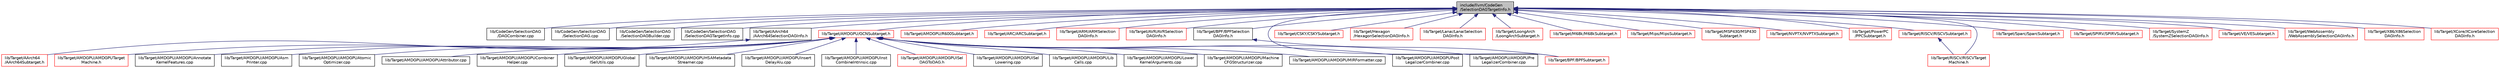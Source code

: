 digraph "include/llvm/CodeGen/SelectionDAGTargetInfo.h"
{
 // LATEX_PDF_SIZE
  bgcolor="transparent";
  edge [fontname="Helvetica",fontsize="10",labelfontname="Helvetica",labelfontsize="10"];
  node [fontname="Helvetica",fontsize="10",shape=record];
  Node1 [label="include/llvm/CodeGen\l/SelectionDAGTargetInfo.h",height=0.2,width=0.4,color="black", fillcolor="grey75", style="filled", fontcolor="black",tooltip=" "];
  Node1 -> Node2 [dir="back",color="midnightblue",fontsize="10",style="solid",fontname="Helvetica"];
  Node2 [label="lib/CodeGen/SelectionDAG\l/DAGCombiner.cpp",height=0.2,width=0.4,color="black",URL="$DAGCombiner_8cpp.html",tooltip=" "];
  Node1 -> Node3 [dir="back",color="midnightblue",fontsize="10",style="solid",fontname="Helvetica"];
  Node3 [label="lib/CodeGen/SelectionDAG\l/SelectionDAG.cpp",height=0.2,width=0.4,color="black",URL="$SelectionDAG_8cpp.html",tooltip=" "];
  Node1 -> Node4 [dir="back",color="midnightblue",fontsize="10",style="solid",fontname="Helvetica"];
  Node4 [label="lib/CodeGen/SelectionDAG\l/SelectionDAGBuilder.cpp",height=0.2,width=0.4,color="black",URL="$SelectionDAGBuilder_8cpp.html",tooltip=" "];
  Node1 -> Node5 [dir="back",color="midnightblue",fontsize="10",style="solid",fontname="Helvetica"];
  Node5 [label="lib/CodeGen/SelectionDAG\l/SelectionDAGTargetInfo.cpp",height=0.2,width=0.4,color="black",URL="$SelectionDAGTargetInfo_8cpp.html",tooltip=" "];
  Node1 -> Node6 [dir="back",color="midnightblue",fontsize="10",style="solid",fontname="Helvetica"];
  Node6 [label="lib/Target/AArch64\l/AArch64SelectionDAGInfo.h",height=0.2,width=0.4,color="black",URL="$AArch64SelectionDAGInfo_8h.html",tooltip=" "];
  Node6 -> Node7 [dir="back",color="midnightblue",fontsize="10",style="solid",fontname="Helvetica"];
  Node7 [label="lib/Target/AArch64\l/AArch64Subtarget.h",height=0.2,width=0.4,color="red",URL="$AArch64Subtarget_8h.html",tooltip=" "];
  Node1 -> Node49 [dir="back",color="midnightblue",fontsize="10",style="solid",fontname="Helvetica"];
  Node49 [label="lib/Target/AMDGPU/GCNSubtarget.h",height=0.2,width=0.4,color="red",URL="$GCNSubtarget_8h.html",tooltip=" "];
  Node49 -> Node50 [dir="back",color="midnightblue",fontsize="10",style="solid",fontname="Helvetica"];
  Node50 [label="lib/Target/AMDGPU/AMDGPUTarget\lMachine.h",height=0.2,width=0.4,color="red",URL="$AMDGPUTargetMachine_8h.html",tooltip=" "];
  Node49 -> Node95 [dir="back",color="midnightblue",fontsize="10",style="solid",fontname="Helvetica"];
  Node95 [label="lib/Target/AMDGPU/AMDGPUAnnotate\lKernelFeatures.cpp",height=0.2,width=0.4,color="black",URL="$AMDGPUAnnotateKernelFeatures_8cpp.html",tooltip=" "];
  Node49 -> Node54 [dir="back",color="midnightblue",fontsize="10",style="solid",fontname="Helvetica"];
  Node54 [label="lib/Target/AMDGPU/AMDGPUAsm\lPrinter.cpp",height=0.2,width=0.4,color="black",URL="$AMDGPUAsmPrinter_8cpp.html",tooltip=" "];
  Node49 -> Node96 [dir="back",color="midnightblue",fontsize="10",style="solid",fontname="Helvetica"];
  Node96 [label="lib/Target/AMDGPU/AMDGPUAtomic\lOptimizer.cpp",height=0.2,width=0.4,color="black",URL="$AMDGPUAtomicOptimizer_8cpp.html",tooltip=" "];
  Node49 -> Node97 [dir="back",color="midnightblue",fontsize="10",style="solid",fontname="Helvetica"];
  Node97 [label="lib/Target/AMDGPU/AMDGPUAttributor.cpp",height=0.2,width=0.4,color="black",URL="$AMDGPUAttributor_8cpp.html",tooltip=" "];
  Node49 -> Node98 [dir="back",color="midnightblue",fontsize="10",style="solid",fontname="Helvetica"];
  Node98 [label="lib/Target/AMDGPU/AMDGPUCombiner\lHelper.cpp",height=0.2,width=0.4,color="black",URL="$AMDGPUCombinerHelper_8cpp.html",tooltip=" "];
  Node49 -> Node99 [dir="back",color="midnightblue",fontsize="10",style="solid",fontname="Helvetica"];
  Node99 [label="lib/Target/AMDGPU/AMDGPUGlobal\lISelUtils.cpp",height=0.2,width=0.4,color="black",URL="$AMDGPUGlobalISelUtils_8cpp.html",tooltip=" "];
  Node49 -> Node56 [dir="back",color="midnightblue",fontsize="10",style="solid",fontname="Helvetica"];
  Node56 [label="lib/Target/AMDGPU/AMDGPUHSAMetadata\lStreamer.cpp",height=0.2,width=0.4,color="black",URL="$AMDGPUHSAMetadataStreamer_8cpp.html",tooltip=" "];
  Node49 -> Node100 [dir="back",color="midnightblue",fontsize="10",style="solid",fontname="Helvetica"];
  Node100 [label="lib/Target/AMDGPU/AMDGPUInsert\lDelayAlu.cpp",height=0.2,width=0.4,color="black",URL="$AMDGPUInsertDelayAlu_8cpp.html",tooltip=" "];
  Node49 -> Node101 [dir="back",color="midnightblue",fontsize="10",style="solid",fontname="Helvetica"];
  Node101 [label="lib/Target/AMDGPU/AMDGPUInst\lCombineIntrinsic.cpp",height=0.2,width=0.4,color="black",URL="$AMDGPUInstCombineIntrinsic_8cpp.html",tooltip=" "];
  Node49 -> Node59 [dir="back",color="midnightblue",fontsize="10",style="solid",fontname="Helvetica"];
  Node59 [label="lib/Target/AMDGPU/AMDGPUISel\lDAGToDAG.h",height=0.2,width=0.4,color="red",URL="$AMDGPUISelDAGToDAG_8h.html",tooltip=" "];
  Node49 -> Node62 [dir="back",color="midnightblue",fontsize="10",style="solid",fontname="Helvetica"];
  Node62 [label="lib/Target/AMDGPU/AMDGPUISel\lLowering.cpp",height=0.2,width=0.4,color="black",URL="$AMDGPUISelLowering_8cpp.html",tooltip=" "];
  Node49 -> Node102 [dir="back",color="midnightblue",fontsize="10",style="solid",fontname="Helvetica"];
  Node102 [label="lib/Target/AMDGPU/AMDGPULib\lCalls.cpp",height=0.2,width=0.4,color="black",URL="$AMDGPULibCalls_8cpp.html",tooltip=" "];
  Node49 -> Node103 [dir="back",color="midnightblue",fontsize="10",style="solid",fontname="Helvetica"];
  Node103 [label="lib/Target/AMDGPU/AMDGPULower\lKernelArguments.cpp",height=0.2,width=0.4,color="black",URL="$AMDGPULowerKernelArguments_8cpp.html",tooltip=" "];
  Node49 -> Node104 [dir="back",color="midnightblue",fontsize="10",style="solid",fontname="Helvetica"];
  Node104 [label="lib/Target/AMDGPU/AMDGPUMachine\lCFGStructurizer.cpp",height=0.2,width=0.4,color="black",URL="$AMDGPUMachineCFGStructurizer_8cpp.html",tooltip=" "];
  Node49 -> Node64 [dir="back",color="midnightblue",fontsize="10",style="solid",fontname="Helvetica"];
  Node64 [label="lib/Target/AMDGPU/AMDGPUMIRFormatter.cpp",height=0.2,width=0.4,color="black",URL="$AMDGPUMIRFormatter_8cpp.html",tooltip=" "];
  Node49 -> Node105 [dir="back",color="midnightblue",fontsize="10",style="solid",fontname="Helvetica"];
  Node105 [label="lib/Target/AMDGPU/AMDGPUPost\lLegalizerCombiner.cpp",height=0.2,width=0.4,color="black",URL="$AMDGPUPostLegalizerCombiner_8cpp.html",tooltip=" "];
  Node49 -> Node106 [dir="back",color="midnightblue",fontsize="10",style="solid",fontname="Helvetica"];
  Node106 [label="lib/Target/AMDGPU/AMDGPUPre\lLegalizerCombiner.cpp",height=0.2,width=0.4,color="black",URL="$AMDGPUPreLegalizerCombiner_8cpp.html",tooltip=" "];
  Node1 -> Node136 [dir="back",color="midnightblue",fontsize="10",style="solid",fontname="Helvetica"];
  Node136 [label="lib/Target/AMDGPU/R600Subtarget.h",height=0.2,width=0.4,color="red",URL="$R600Subtarget_8h.html",tooltip=" "];
  Node1 -> Node151 [dir="back",color="midnightblue",fontsize="10",style="solid",fontname="Helvetica"];
  Node151 [label="lib/Target/ARC/ARCSubtarget.h",height=0.2,width=0.4,color="red",URL="$ARCSubtarget_8h.html",tooltip=" "];
  Node1 -> Node164 [dir="back",color="midnightblue",fontsize="10",style="solid",fontname="Helvetica"];
  Node164 [label="lib/Target/ARM/ARMSelection\lDAGInfo.h",height=0.2,width=0.4,color="red",URL="$ARMSelectionDAGInfo_8h.html",tooltip=" "];
  Node1 -> Node212 [dir="back",color="midnightblue",fontsize="10",style="solid",fontname="Helvetica"];
  Node212 [label="lib/Target/AVR/AVRSelection\lDAGInfo.h",height=0.2,width=0.4,color="red",URL="$AVRSelectionDAGInfo_8h.html",tooltip=" "];
  Node1 -> Node228 [dir="back",color="midnightblue",fontsize="10",style="solid",fontname="Helvetica"];
  Node228 [label="lib/Target/BPF/BPFSelection\lDAGInfo.h",height=0.2,width=0.4,color="black",URL="$BPFSelectionDAGInfo_8h.html",tooltip=" "];
  Node228 -> Node229 [dir="back",color="midnightblue",fontsize="10",style="solid",fontname="Helvetica"];
  Node229 [label="lib/Target/BPF/BPFSubtarget.h",height=0.2,width=0.4,color="red",URL="$BPFSubtarget_8h.html",tooltip=" "];
  Node1 -> Node229 [dir="back",color="midnightblue",fontsize="10",style="solid",fontname="Helvetica"];
  Node1 -> Node246 [dir="back",color="midnightblue",fontsize="10",style="solid",fontname="Helvetica"];
  Node246 [label="lib/Target/CSKY/CSKYSubtarget.h",height=0.2,width=0.4,color="red",URL="$CSKYSubtarget_8h.html",tooltip=" "];
  Node1 -> Node261 [dir="back",color="midnightblue",fontsize="10",style="solid",fontname="Helvetica"];
  Node261 [label="lib/Target/Hexagon\l/HexagonSelectionDAGInfo.h",height=0.2,width=0.4,color="red",URL="$HexagonSelectionDAGInfo_8h.html",tooltip=" "];
  Node1 -> Node307 [dir="back",color="midnightblue",fontsize="10",style="solid",fontname="Helvetica"];
  Node307 [label="lib/Target/Lanai/LanaiSelection\lDAGInfo.h",height=0.2,width=0.4,color="red",URL="$LanaiSelectionDAGInfo_8h.html",tooltip=" "];
  Node1 -> Node321 [dir="back",color="midnightblue",fontsize="10",style="solid",fontname="Helvetica"];
  Node321 [label="lib/Target/LoongArch\l/LoongArchSubtarget.h",height=0.2,width=0.4,color="red",URL="$LoongArchSubtarget_8h.html",tooltip=" "];
  Node1 -> Node337 [dir="back",color="midnightblue",fontsize="10",style="solid",fontname="Helvetica"];
  Node337 [label="lib/Target/M68k/M68kSubtarget.h",height=0.2,width=0.4,color="red",URL="$M68kSubtarget_8h.html",tooltip=" "];
  Node1 -> Node357 [dir="back",color="midnightblue",fontsize="10",style="solid",fontname="Helvetica"];
  Node357 [label="lib/Target/Mips/MipsSubtarget.h",height=0.2,width=0.4,color="red",URL="$MipsSubtarget_8h.html",tooltip=" "];
  Node1 -> Node402 [dir="back",color="midnightblue",fontsize="10",style="solid",fontname="Helvetica"];
  Node402 [label="lib/Target/MSP430/MSP430\lSubtarget.h",height=0.2,width=0.4,color="red",URL="$MSP430Subtarget_8h.html",tooltip=" "];
  Node1 -> Node413 [dir="back",color="midnightblue",fontsize="10",style="solid",fontname="Helvetica"];
  Node413 [label="lib/Target/NVPTX/NVPTXSubtarget.h",height=0.2,width=0.4,color="red",URL="$NVPTXSubtarget_8h.html",tooltip=" "];
  Node1 -> Node431 [dir="back",color="midnightblue",fontsize="10",style="solid",fontname="Helvetica"];
  Node431 [label="lib/Target/PowerPC\l/PPCSubtarget.h",height=0.2,width=0.4,color="red",URL="$PPCSubtarget_8h.html",tooltip=" "];
  Node1 -> Node468 [dir="back",color="midnightblue",fontsize="10",style="solid",fontname="Helvetica"];
  Node468 [label="lib/Target/RISCV/RISCVSubtarget.h",height=0.2,width=0.4,color="red",URL="$RISCVSubtarget_8h.html",tooltip=" "];
  Node468 -> Node481 [dir="back",color="midnightblue",fontsize="10",style="solid",fontname="Helvetica"];
  Node481 [label="lib/Target/RISCV/RISCVTarget\lMachine.h",height=0.2,width=0.4,color="red",URL="$RISCVTargetMachine_8h.html",tooltip=" "];
  Node1 -> Node481 [dir="back",color="midnightblue",fontsize="10",style="solid",fontname="Helvetica"];
  Node1 -> Node496 [dir="back",color="midnightblue",fontsize="10",style="solid",fontname="Helvetica"];
  Node496 [label="lib/Target/Sparc/SparcSubtarget.h",height=0.2,width=0.4,color="red",URL="$SparcSubtarget_8h.html",tooltip=" "];
  Node1 -> Node508 [dir="back",color="midnightblue",fontsize="10",style="solid",fontname="Helvetica"];
  Node508 [label="lib/Target/SPIRV/SPIRVSubtarget.h",height=0.2,width=0.4,color="red",URL="$SPIRVSubtarget_8h.html",tooltip=" "];
  Node1 -> Node524 [dir="back",color="midnightblue",fontsize="10",style="solid",fontname="Helvetica"];
  Node524 [label="lib/Target/SystemZ\l/SystemZSelectionDAGInfo.h",height=0.2,width=0.4,color="red",URL="$SystemZSelectionDAGInfo_8h.html",tooltip=" "];
  Node1 -> Node553 [dir="back",color="midnightblue",fontsize="10",style="solid",fontname="Helvetica"];
  Node553 [label="lib/Target/VE/VESubtarget.h",height=0.2,width=0.4,color="red",URL="$VESubtarget_8h.html",tooltip=" "];
  Node1 -> Node565 [dir="back",color="midnightblue",fontsize="10",style="solid",fontname="Helvetica"];
  Node565 [label="lib/Target/WebAssembly\l/WebAssemblySelectionDAGInfo.h",height=0.2,width=0.4,color="red",URL="$WebAssemblySelectionDAGInfo_8h.html",tooltip=" "];
  Node1 -> Node620 [dir="back",color="midnightblue",fontsize="10",style="solid",fontname="Helvetica"];
  Node620 [label="lib/Target/X86/X86Selection\lDAGInfo.h",height=0.2,width=0.4,color="red",URL="$X86SelectionDAGInfo_8h.html",tooltip=" "];
  Node1 -> Node674 [dir="back",color="midnightblue",fontsize="10",style="solid",fontname="Helvetica"];
  Node674 [label="lib/Target/XCore/XCoreSelection\lDAGInfo.h",height=0.2,width=0.4,color="red",URL="$XCoreSelectionDAGInfo_8h.html",tooltip=" "];
}
